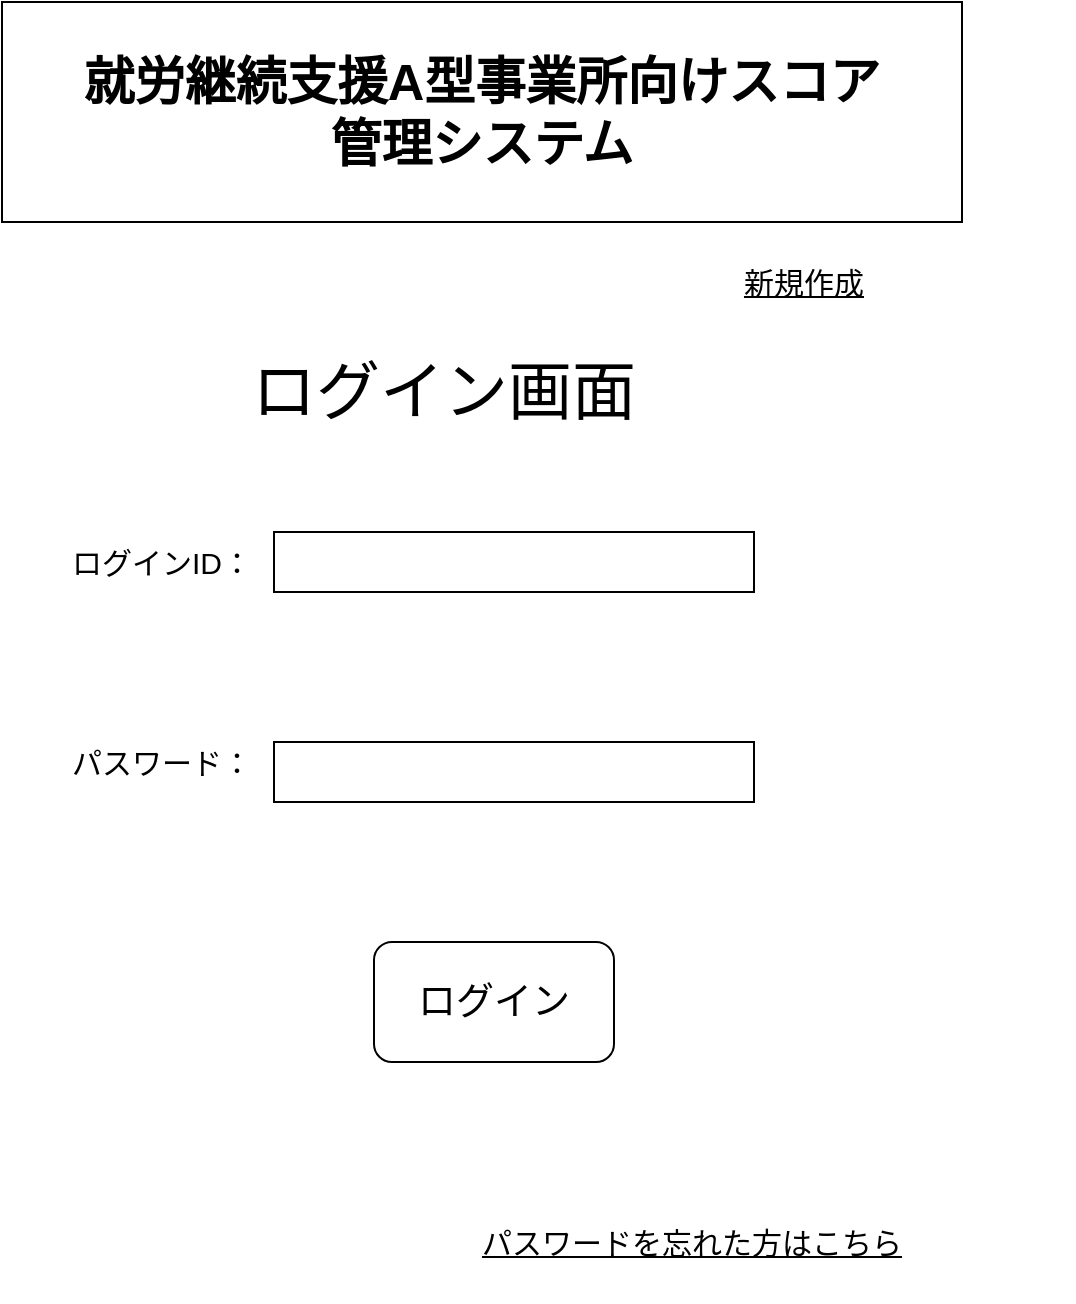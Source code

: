 <mxfile>
    <diagram id="QoX-GjdRcZAtH3gF0xop" name="ページ1">
        <mxGraphModel dx="1066" dy="614" grid="1" gridSize="10" guides="1" tooltips="1" connect="1" arrows="1" fold="1" page="1" pageScale="1" pageWidth="827" pageHeight="1169" math="0" shadow="0">
            <root>
                <mxCell id="0"/>
                <mxCell id="1" parent="0"/>
                <mxCell id="4" value="" style="group" vertex="1" connectable="0" parent="1">
                    <mxGeometry x="174" y="110" width="480" height="110" as="geometry"/>
                </mxCell>
                <mxCell id="3" value="" style="rounded=0;whiteSpace=wrap;html=1;" vertex="1" parent="4">
                    <mxGeometry width="480" height="110" as="geometry"/>
                </mxCell>
                <mxCell id="2" value="&lt;span id=&quot;docs-internal-guid-5d944579-7fff-8bed-4f9c-a0fe6fe24ad6&quot;&gt;&lt;span style=&quot;font-size: 19pt; font-family: Arial, sans-serif; color: rgb(0, 0, 0); background-color: transparent; font-weight: 700; font-variant-numeric: normal; font-variant-east-asian: normal; font-variant-alternates: normal; font-variant-position: normal; font-variant-emoji: normal; vertical-align: baseline; white-space-collapse: preserve;&quot;&gt;就労継続支援A型事業所向けスコア管理システム&lt;/span&gt;&lt;/span&gt;" style="text;html=1;align=center;verticalAlign=middle;whiteSpace=wrap;rounded=0;" vertex="1" parent="4">
                    <mxGeometry x="30" y="40" width="420" height="30" as="geometry"/>
                </mxCell>
                <mxCell id="5" value="ログイン画面" style="text;html=1;align=center;verticalAlign=middle;whiteSpace=wrap;rounded=0;fontSize=32;" vertex="1" parent="1">
                    <mxGeometry x="290" y="290" width="210" height="30" as="geometry"/>
                </mxCell>
                <mxCell id="10" value="パスワードを忘れた方はこちら" style="text;html=1;align=center;verticalAlign=middle;whiteSpace=wrap;rounded=0;fontSize=15;fontStyle=4" vertex="1" parent="1">
                    <mxGeometry x="384" y="700" width="270" height="60" as="geometry"/>
                </mxCell>
                <mxCell id="11" value="新規作成" style="text;html=1;align=center;verticalAlign=middle;whiteSpace=wrap;rounded=0;fontSize=15;fontStyle=4" vertex="1" parent="1">
                    <mxGeometry x="440" y="220" width="270" height="60" as="geometry"/>
                </mxCell>
                <mxCell id="CWPNa7Wjs3deGOVpstCu-17" value="" style="group" vertex="1" connectable="0" parent="1">
                    <mxGeometry x="174" y="360" width="376" height="60" as="geometry"/>
                </mxCell>
                <mxCell id="6" value="ログインID：" style="text;html=1;align=center;verticalAlign=middle;whiteSpace=wrap;rounded=0;fontSize=15;" vertex="1" parent="CWPNa7Wjs3deGOVpstCu-17">
                    <mxGeometry width="160" height="60" as="geometry"/>
                </mxCell>
                <mxCell id="7" value="" style="rounded=0;whiteSpace=wrap;html=1;" vertex="1" parent="CWPNa7Wjs3deGOVpstCu-17">
                    <mxGeometry x="136" y="15" width="240" height="30" as="geometry"/>
                </mxCell>
                <mxCell id="CWPNa7Wjs3deGOVpstCu-18" value="" style="group" vertex="1" connectable="0" parent="1">
                    <mxGeometry x="174" y="460" width="376" height="60" as="geometry"/>
                </mxCell>
                <mxCell id="8" value="パスワード：" style="text;html=1;align=center;verticalAlign=middle;whiteSpace=wrap;rounded=0;fontSize=15;" vertex="1" parent="CWPNa7Wjs3deGOVpstCu-18">
                    <mxGeometry width="160" height="60" as="geometry"/>
                </mxCell>
                <mxCell id="9" value="" style="rounded=0;whiteSpace=wrap;html=1;" vertex="1" parent="CWPNa7Wjs3deGOVpstCu-18">
                    <mxGeometry x="136" y="20" width="240" height="30" as="geometry"/>
                </mxCell>
                <mxCell id="CWPNa7Wjs3deGOVpstCu-19" value="" style="group" vertex="1" connectable="0" parent="1">
                    <mxGeometry x="360" y="580" width="120" height="60" as="geometry"/>
                </mxCell>
                <mxCell id="13" value="" style="rounded=1;whiteSpace=wrap;html=1;container=0;" vertex="1" parent="CWPNa7Wjs3deGOVpstCu-19">
                    <mxGeometry width="120" height="60" as="geometry"/>
                </mxCell>
                <mxCell id="12" value="ログイン" style="text;html=1;align=center;verticalAlign=middle;whiteSpace=wrap;rounded=0;fontSize=19;container=0;" vertex="1" parent="CWPNa7Wjs3deGOVpstCu-19">
                    <mxGeometry x="17" y="15" width="86" height="30" as="geometry"/>
                </mxCell>
            </root>
        </mxGraphModel>
    </diagram>
</mxfile>